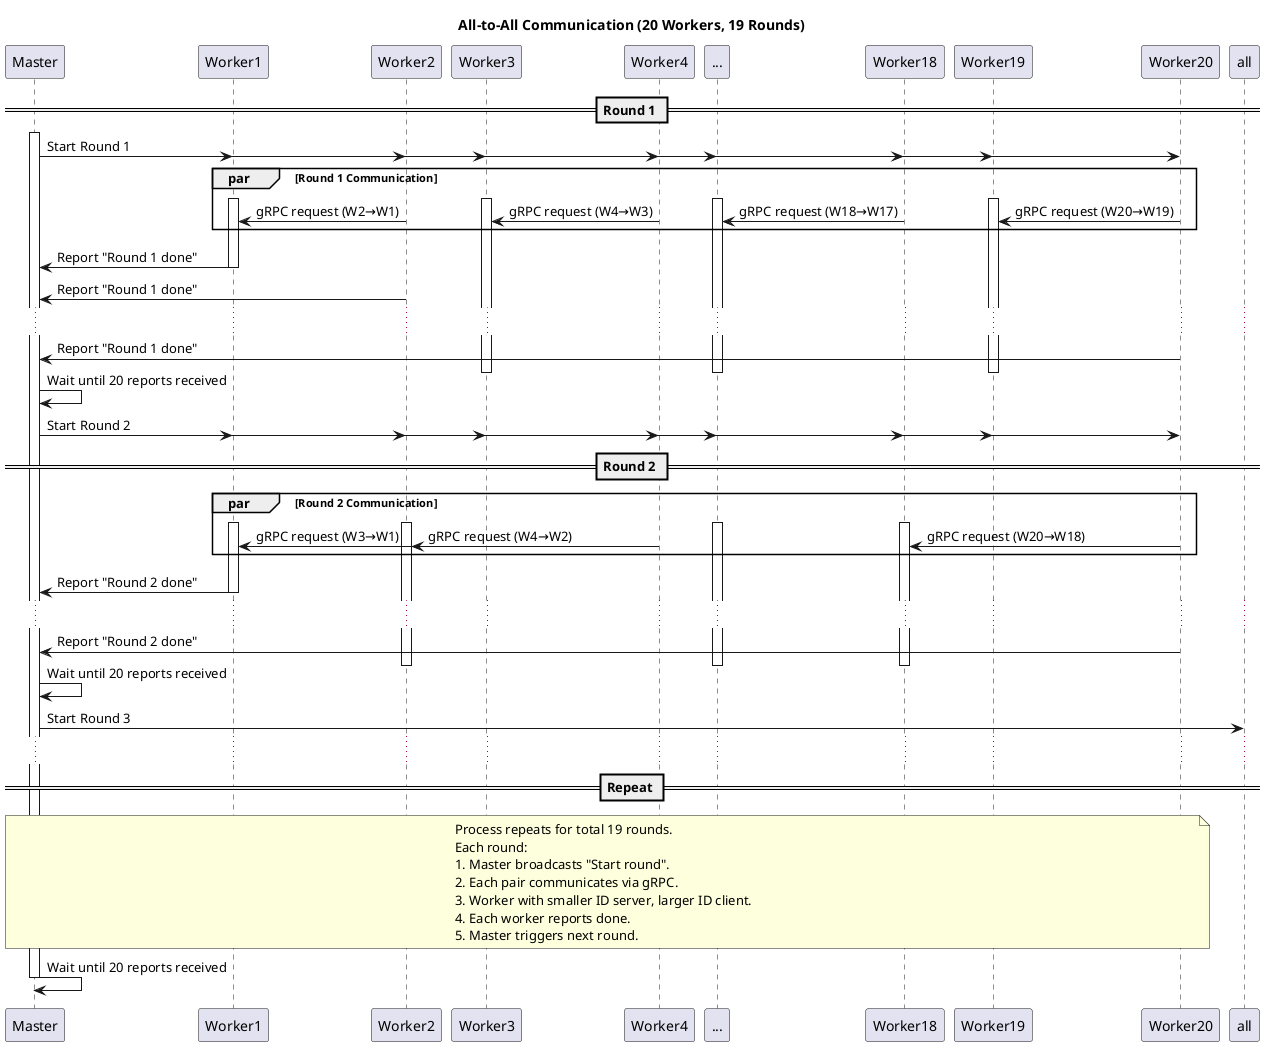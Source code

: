 @startuml
!pragma teoz true
title All-to-All Communication (20 Workers, 19 Rounds)

participant Master
participant "Worker1" as W1
participant "Worker2" as W2
participant "Worker3" as W3
participant "Worker4" as W4
participant "..." as Wn
participant "Worker18" as W18
participant "Worker19" as W19
participant "Worker20" as W20

== Round 1 ==

activate Master
Master -> W1: Start Round 1
& Master -> W2:  
& Master -> W3: 
& Master -> W4:
& Master -> Wn:
& Master -> W18: 
& Master -> W19: 
& Master -> W20: 



par Round 1 Communication
    activate W1
    activate W3
    activate Wn
    activate W19
    W1 <- W2: gRPC request (W2→W1)
    & W3 <- W4: gRPC request (W4→W3)
    & Wn <- W18: gRPC request (W18→W17)
    & W19 <- W20: gRPC request (W20→W19)
end

W1 -> Master: Report "Round 1 done"
    deactivate W1
W2 -> Master: Report "Round 1 done"
...
W20 -> Master: Report "Round 1 done"
    deactivate W3
    deactivate Wn
    deactivate W19

Master -> Master: Wait until 20 reports received

Master -> W1: Start Round 2
& Master -> W2:  
& Master -> W3: 
& Master -> W4:
& Master -> Wn:
& Master -> W18: 
& Master -> W19: 
& Master -> W20: 

== Round 2 ==
par Round 2 Communication
    activate W1
    activate W2
    activate Wn
    activate W18
    W1 <- W3: gRPC request (W3→W1)
    & W2 <- W4: gRPC request (W4→W2)
    & W18 <- W20: gRPC request (W20→W18)
end

W1 -> Master: Report "Round 2 done"
    deactivate W1
...
W20 -> Master: Report "Round 2 done"
    deactivate W2
    deactivate Wn
    deactivate W18

Master -> Master: Wait until 20 reports received
Master -> all: Start Round 3
...

== Repeat ==
note over Master, W20
Process repeats for total 19 rounds.
Each round:
1. Master broadcasts "Start round".
2. Each pair communicates via gRPC.
3. Worker with smaller ID server, larger ID client.
4. Each worker reports done.
5. Master triggers next round.
end note

Master -> Master: Wait until 20 reports received
deactivate Master
@enduml
